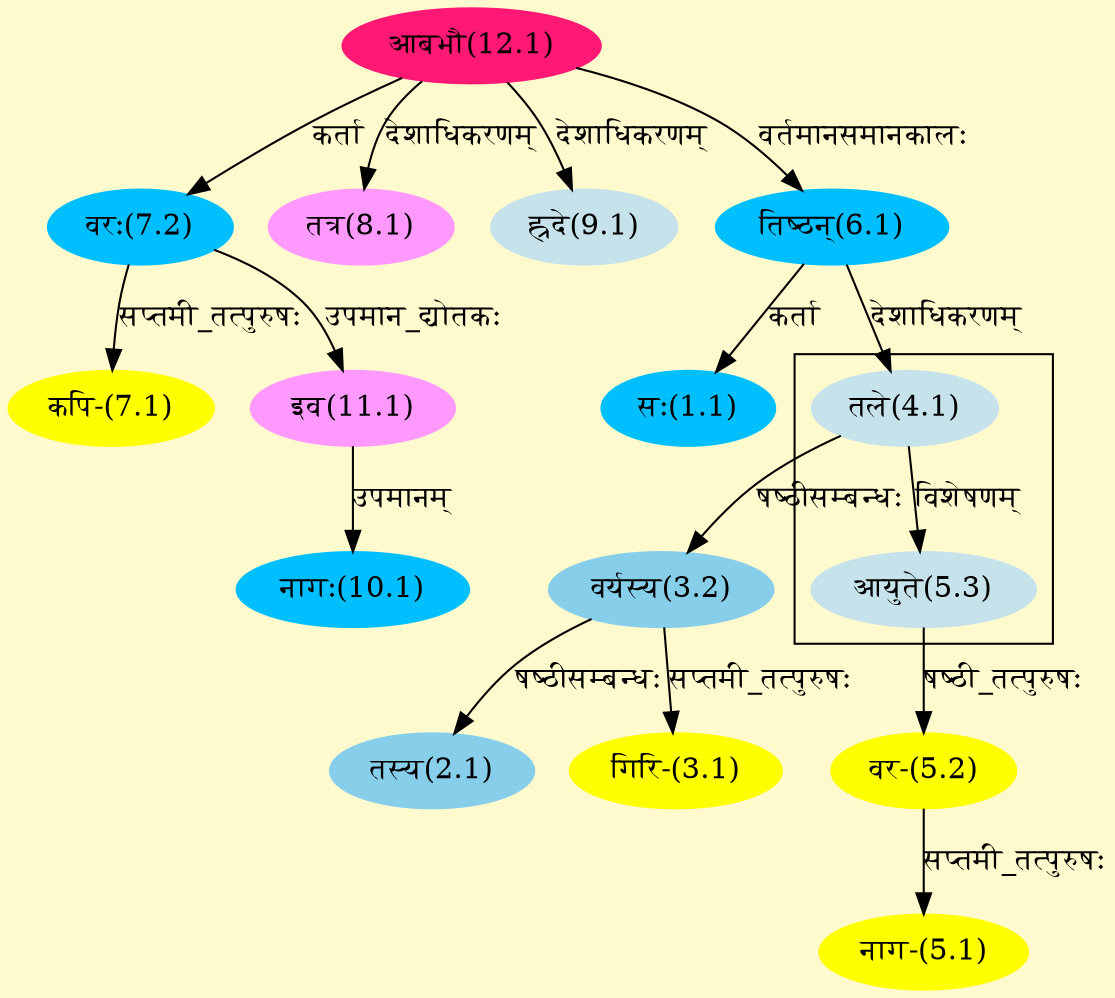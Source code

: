 digraph G{
rankdir=BT;
 compound=true;
 bgcolor="lemonchiffon1";

subgraph cluster_1{
Node5_3 [style=filled, color="#C6E2EB" label = "आयुते(5.3)"]
Node4_1 [style=filled, color="#C6E2EB" label = "तले(4.1)"]

}
Node1_1 [style=filled, color="#00BFFF" label = "सः(1.1)"]
Node6_1 [style=filled, color="#00BFFF" label = "तिष्ठन्(6.1)"]
Node2_1 [style=filled, color="#87CEEB" label = "तस्य(2.1)"]
Node3_2 [style=filled, color="#87CEEB" label = "वर्यस्य(3.2)"]
Node3_1 [style=filled, color="#FFFF00" label = "गिरि-(3.1)"]
Node4_1 [style=filled, color="#C6E2EB" label = "तले(4.1)"]
Node5_1 [style=filled, color="#FFFF00" label = "नाग-(5.1)"]
Node5_2 [style=filled, color="#FFFF00" label = "वर-(5.2)"]
Node5_3 [style=filled, color="#C6E2EB" label = "आयुते(5.3)"]
Node12_1 [style=filled, color="#FF1975" label = "आबभौ(12.1)"]
Node7_1 [style=filled, color="#FFFF00" label = "कपि-(7.1)"]
Node7_2 [style=filled, color="#00BFFF" label = "वरः(7.2)"]
Node8_1 [style=filled, color="#FF99FF" label = "तत्र(8.1)"]
Node9_1 [style=filled, color="#C6E2EB" label = "ह्रदे(9.1)"]
Node10_1 [style=filled, color="#00BFFF" label = "नागः(10.1)"]
Node11_1 [style=filled, color="#FF99FF" label = "इव(11.1)"]
/* Start of Relations section */

Node1_1 -> Node6_1 [  label="कर्ता"  dir="back" ]
Node2_1 -> Node3_2 [  label="षष्ठीसम्बन्धः"  dir="back" ]
Node3_1 -> Node3_2 [  label="सप्तमी_तत्पुरुषः"  dir="back" ]
Node3_2 -> Node4_1 [  label="षष्ठीसम्बन्धः"  dir="back" ]
Node4_1 -> Node6_1 [  label="देशाधिकरणम्"  dir="back" ]
Node5_1 -> Node5_2 [  label="सप्तमी_तत्पुरुषः"  dir="back" ]
Node5_2 -> Node5_3 [  label="षष्ठी_तत्पुरुषः"  dir="back" ]
Node5_3 -> Node4_1 [  label="विशेषणम्"  dir="back" ]
Node6_1 -> Node12_1 [  label="वर्तमानसमानकालः"  dir="back" ]
Node7_1 -> Node7_2 [  label="सप्तमी_तत्पुरुषः"  dir="back" ]
Node7_2 -> Node12_1 [  label="कर्ता"  dir="back" ]
Node8_1 -> Node12_1 [  label="देशाधिकरणम्"  dir="back" ]
Node9_1 -> Node12_1 [  label="देशाधिकरणम्"  dir="back" ]
Node10_1 -> Node11_1 [  label="उपमानम्"  dir="back" ]
Node11_1 -> Node7_2 [  label="उपमान_द्योतकः"  dir="back" ]
}
